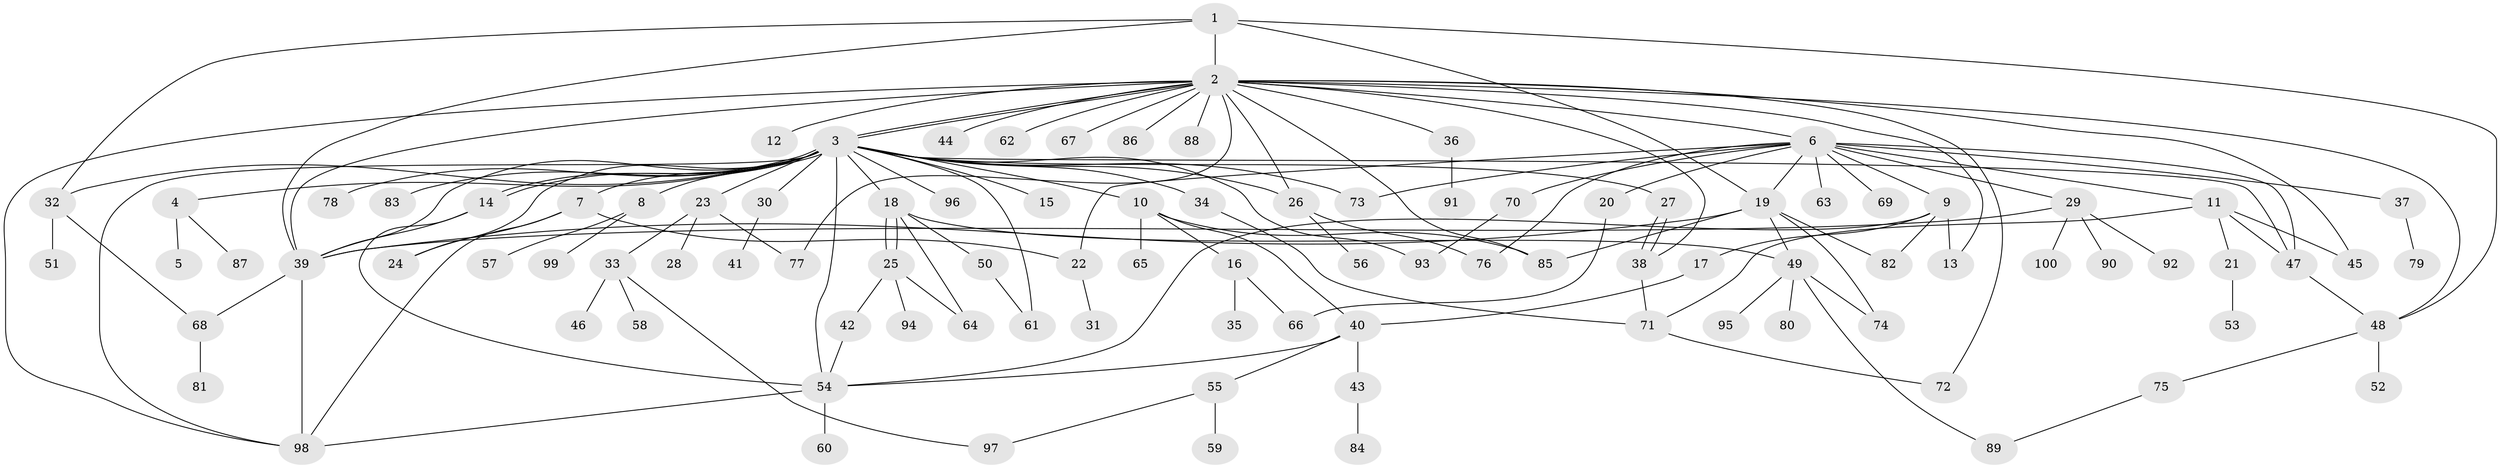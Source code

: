 // coarse degree distribution, {13: 0.025, 17: 0.025, 2: 0.25, 1: 0.475, 11: 0.025, 5: 0.05, 3: 0.1, 4: 0.05}
// Generated by graph-tools (version 1.1) at 2025/18/03/04/25 18:18:15]
// undirected, 100 vertices, 147 edges
graph export_dot {
graph [start="1"]
  node [color=gray90,style=filled];
  1;
  2;
  3;
  4;
  5;
  6;
  7;
  8;
  9;
  10;
  11;
  12;
  13;
  14;
  15;
  16;
  17;
  18;
  19;
  20;
  21;
  22;
  23;
  24;
  25;
  26;
  27;
  28;
  29;
  30;
  31;
  32;
  33;
  34;
  35;
  36;
  37;
  38;
  39;
  40;
  41;
  42;
  43;
  44;
  45;
  46;
  47;
  48;
  49;
  50;
  51;
  52;
  53;
  54;
  55;
  56;
  57;
  58;
  59;
  60;
  61;
  62;
  63;
  64;
  65;
  66;
  67;
  68;
  69;
  70;
  71;
  72;
  73;
  74;
  75;
  76;
  77;
  78;
  79;
  80;
  81;
  82;
  83;
  84;
  85;
  86;
  87;
  88;
  89;
  90;
  91;
  92;
  93;
  94;
  95;
  96;
  97;
  98;
  99;
  100;
  1 -- 2;
  1 -- 19;
  1 -- 32;
  1 -- 39;
  1 -- 48;
  2 -- 3;
  2 -- 3;
  2 -- 6;
  2 -- 12;
  2 -- 13;
  2 -- 26;
  2 -- 36;
  2 -- 38;
  2 -- 39;
  2 -- 44;
  2 -- 45;
  2 -- 48;
  2 -- 62;
  2 -- 67;
  2 -- 72;
  2 -- 77;
  2 -- 85;
  2 -- 86;
  2 -- 88;
  2 -- 98;
  3 -- 4;
  3 -- 7;
  3 -- 8;
  3 -- 10;
  3 -- 14;
  3 -- 14;
  3 -- 15;
  3 -- 18;
  3 -- 23;
  3 -- 24;
  3 -- 26;
  3 -- 27;
  3 -- 30;
  3 -- 32;
  3 -- 34;
  3 -- 39;
  3 -- 47;
  3 -- 54;
  3 -- 61;
  3 -- 73;
  3 -- 78;
  3 -- 83;
  3 -- 93;
  3 -- 96;
  3 -- 98;
  4 -- 5;
  4 -- 87;
  6 -- 9;
  6 -- 11;
  6 -- 19;
  6 -- 20;
  6 -- 22;
  6 -- 29;
  6 -- 37;
  6 -- 47;
  6 -- 63;
  6 -- 69;
  6 -- 70;
  6 -- 73;
  6 -- 76;
  7 -- 22;
  7 -- 24;
  7 -- 98;
  8 -- 57;
  8 -- 99;
  9 -- 13;
  9 -- 17;
  9 -- 54;
  9 -- 82;
  10 -- 16;
  10 -- 40;
  10 -- 65;
  10 -- 85;
  11 -- 21;
  11 -- 45;
  11 -- 47;
  11 -- 71;
  14 -- 39;
  14 -- 54;
  16 -- 35;
  16 -- 66;
  17 -- 40;
  18 -- 25;
  18 -- 25;
  18 -- 49;
  18 -- 50;
  18 -- 64;
  19 -- 39;
  19 -- 49;
  19 -- 74;
  19 -- 82;
  19 -- 85;
  20 -- 66;
  21 -- 53;
  22 -- 31;
  23 -- 28;
  23 -- 33;
  23 -- 77;
  25 -- 42;
  25 -- 64;
  25 -- 94;
  26 -- 56;
  26 -- 76;
  27 -- 38;
  27 -- 38;
  29 -- 39;
  29 -- 90;
  29 -- 92;
  29 -- 100;
  30 -- 41;
  32 -- 51;
  32 -- 68;
  33 -- 46;
  33 -- 58;
  33 -- 97;
  34 -- 71;
  36 -- 91;
  37 -- 79;
  38 -- 71;
  39 -- 68;
  39 -- 98;
  40 -- 43;
  40 -- 54;
  40 -- 55;
  42 -- 54;
  43 -- 84;
  47 -- 48;
  48 -- 52;
  48 -- 75;
  49 -- 74;
  49 -- 80;
  49 -- 89;
  49 -- 95;
  50 -- 61;
  54 -- 60;
  54 -- 98;
  55 -- 59;
  55 -- 97;
  68 -- 81;
  70 -- 93;
  71 -- 72;
  75 -- 89;
}
